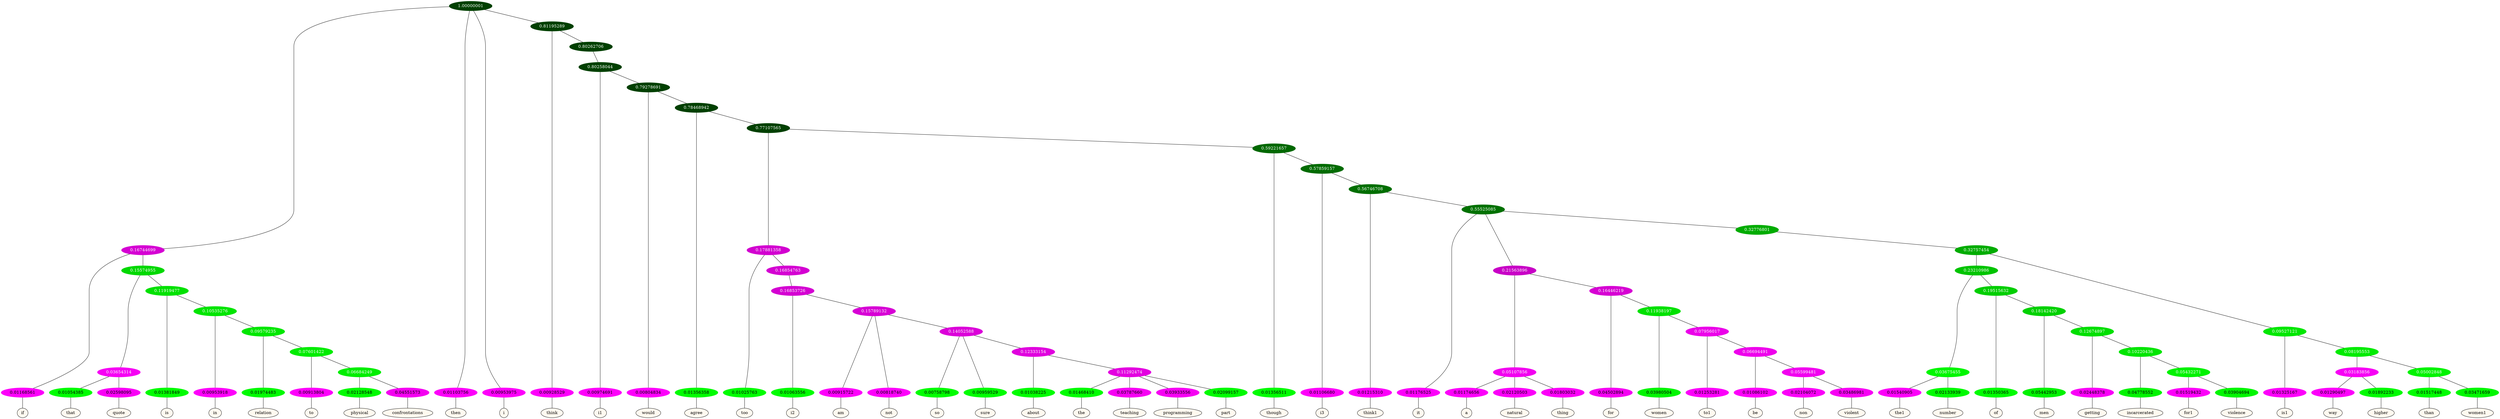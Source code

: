 graph {
	node [format=png height=0.15 nodesep=0.001 ordering=out overlap=prism overlap_scaling=0.01 ranksep=0.001 ratio=0.2 style=filled width=0.15]
	{
		rank=same
		a_w_5 [label=if color=black fillcolor=floralwhite style="filled,solid"]
		a_w_12 [label=that color=black fillcolor=floralwhite style="filled,solid"]
		a_w_13 [label=quote color=black fillcolor=floralwhite style="filled,solid"]
		a_w_14 [label=is color=black fillcolor=floralwhite style="filled,solid"]
		a_w_18 [label=in color=black fillcolor=floralwhite style="filled,solid"]
		a_w_22 [label=relation color=black fillcolor=floralwhite style="filled,solid"]
		a_w_26 [label=to color=black fillcolor=floralwhite style="filled,solid"]
		a_w_30 [label=physical color=black fillcolor=floralwhite style="filled,solid"]
		a_w_31 [label=confrontations color=black fillcolor=floralwhite style="filled,solid"]
		a_w_2 [label=then color=black fillcolor=floralwhite style="filled,solid"]
		a_w_3 [label=i color=black fillcolor=floralwhite style="filled,solid"]
		a_w_7 [label=think color=black fillcolor=floralwhite style="filled,solid"]
		a_w_16 [label=i1 color=black fillcolor=floralwhite style="filled,solid"]
		a_w_20 [label=would color=black fillcolor=floralwhite style="filled,solid"]
		a_w_24 [label=agree color=black fillcolor=floralwhite style="filled,solid"]
		a_w_32 [label=too color=black fillcolor=floralwhite style="filled,solid"]
		a_w_39 [label=i2 color=black fillcolor=floralwhite style="filled,solid"]
		a_w_43 [label=am color=black fillcolor=floralwhite style="filled,solid"]
		a_w_44 [label=not color=black fillcolor=floralwhite style="filled,solid"]
		a_w_49 [label=so color=black fillcolor=floralwhite style="filled,solid"]
		a_w_50 [label=sure color=black fillcolor=floralwhite style="filled,solid"]
		a_w_55 [label=about color=black fillcolor=floralwhite style="filled,solid"]
		a_w_64 [label=the color=black fillcolor=floralwhite style="filled,solid"]
		a_w_65 [label=teaching color=black fillcolor=floralwhite style="filled,solid"]
		a_w_66 [label=programming color=black fillcolor=floralwhite style="filled,solid"]
		a_w_67 [label=part color=black fillcolor=floralwhite style="filled,solid"]
		a_w_34 [label=though color=black fillcolor=floralwhite style="filled,solid"]
		a_w_37 [label=i3 color=black fillcolor=floralwhite style="filled,solid"]
		a_w_41 [label=think1 color=black fillcolor=floralwhite style="filled,solid"]
		a_w_46 [label=it color=black fillcolor=floralwhite style="filled,solid"]
		a_w_57 [label=a color=black fillcolor=floralwhite style="filled,solid"]
		a_w_58 [label=natural color=black fillcolor=floralwhite style="filled,solid"]
		a_w_59 [label=thing color=black fillcolor=floralwhite style="filled,solid"]
		a_w_60 [label=for color=black fillcolor=floralwhite style="filled,solid"]
		a_w_68 [label=women color=black fillcolor=floralwhite style="filled,solid"]
		a_w_74 [label=to1 color=black fillcolor=floralwhite style="filled,solid"]
		a_w_82 [label=be color=black fillcolor=floralwhite style="filled,solid"]
		a_w_90 [label=non color=black fillcolor=floralwhite style="filled,solid"]
		a_w_91 [label=violent color=black fillcolor=floralwhite style="filled,solid"]
		a_w_76 [label=the1 color=black fillcolor=floralwhite style="filled,solid"]
		a_w_77 [label=number color=black fillcolor=floralwhite style="filled,solid"]
		a_w_78 [label=of color=black fillcolor=floralwhite style="filled,solid"]
		a_w_84 [label=men color=black fillcolor=floralwhite style="filled,solid"]
		a_w_92 [label=getting color=black fillcolor=floralwhite style="filled,solid"]
		a_w_94 [label=incarcerated color=black fillcolor=floralwhite style="filled,solid"]
		a_w_96 [label=for1 color=black fillcolor=floralwhite style="filled,solid"]
		a_w_97 [label=violence color=black fillcolor=floralwhite style="filled,solid"]
		a_w_72 [label=is1 color=black fillcolor=floralwhite style="filled,solid"]
		a_w_86 [label=way color=black fillcolor=floralwhite style="filled,solid"]
		a_w_87 [label=higher color=black fillcolor=floralwhite style="filled,solid"]
		a_w_88 [label=than color=black fillcolor=floralwhite style="filled,solid"]
		a_w_89 [label=women1 color=black fillcolor=floralwhite style="filled,solid"]
	}
	a_n_5 -- a_w_5
	a_n_12 -- a_w_12
	a_n_13 -- a_w_13
	a_n_14 -- a_w_14
	a_n_18 -- a_w_18
	a_n_22 -- a_w_22
	a_n_26 -- a_w_26
	a_n_30 -- a_w_30
	a_n_31 -- a_w_31
	a_n_2 -- a_w_2
	a_n_3 -- a_w_3
	a_n_7 -- a_w_7
	a_n_16 -- a_w_16
	a_n_20 -- a_w_20
	a_n_24 -- a_w_24
	a_n_32 -- a_w_32
	a_n_39 -- a_w_39
	a_n_43 -- a_w_43
	a_n_44 -- a_w_44
	a_n_49 -- a_w_49
	a_n_50 -- a_w_50
	a_n_55 -- a_w_55
	a_n_64 -- a_w_64
	a_n_65 -- a_w_65
	a_n_66 -- a_w_66
	a_n_67 -- a_w_67
	a_n_34 -- a_w_34
	a_n_37 -- a_w_37
	a_n_41 -- a_w_41
	a_n_46 -- a_w_46
	a_n_57 -- a_w_57
	a_n_58 -- a_w_58
	a_n_59 -- a_w_59
	a_n_60 -- a_w_60
	a_n_68 -- a_w_68
	a_n_74 -- a_w_74
	a_n_82 -- a_w_82
	a_n_90 -- a_w_90
	a_n_91 -- a_w_91
	a_n_76 -- a_w_76
	a_n_77 -- a_w_77
	a_n_78 -- a_w_78
	a_n_84 -- a_w_84
	a_n_92 -- a_w_92
	a_n_94 -- a_w_94
	a_n_96 -- a_w_96
	a_n_97 -- a_w_97
	a_n_72 -- a_w_72
	a_n_86 -- a_w_86
	a_n_87 -- a_w_87
	a_n_88 -- a_w_88
	a_n_89 -- a_w_89
	{
		rank=same
		a_n_5 [label=0.01168561 color="0.835 1.000 0.988" fontcolor=black]
		a_n_12 [label=0.01054385 color="0.334 1.000 0.989" fontcolor=black]
		a_n_13 [label=0.02598095 color="0.835 1.000 0.974" fontcolor=black]
		a_n_14 [label=0.01381849 color="0.334 1.000 0.986" fontcolor=black]
		a_n_18 [label=0.00953918 color="0.835 1.000 0.990" fontcolor=black]
		a_n_22 [label=0.01974483 color="0.334 1.000 0.980" fontcolor=black]
		a_n_26 [label=0.00913804 color="0.835 1.000 0.991" fontcolor=black]
		a_n_30 [label=0.02128548 color="0.334 1.000 0.979" fontcolor=black]
		a_n_31 [label=0.04551573 color="0.835 1.000 0.954" fontcolor=black]
		a_n_2 [label=0.01103756 color="0.835 1.000 0.989" fontcolor=black]
		a_n_3 [label=0.00953975 color="0.835 1.000 0.990" fontcolor=black]
		a_n_7 [label=0.00928529 color="0.835 1.000 0.991" fontcolor=black]
		a_n_16 [label=0.00974691 color="0.835 1.000 0.990" fontcolor=black]
		a_n_20 [label=0.00804834 color="0.835 1.000 0.992" fontcolor=black]
		a_n_24 [label=0.01356358 color="0.334 1.000 0.986" fontcolor=black]
		a_n_32 [label=0.01025763 color="0.334 1.000 0.990" fontcolor=black]
		a_n_39 [label=0.01063556 color="0.334 1.000 0.989" fontcolor=black]
		a_n_43 [label=0.00915722 color="0.835 1.000 0.991" fontcolor=black]
		a_n_44 [label=0.00818740 color="0.835 1.000 0.992" fontcolor=black]
		a_n_49 [label=0.00758798 color="0.334 1.000 0.992" fontcolor=black]
		a_n_50 [label=0.00959529 color="0.334 1.000 0.990" fontcolor=black]
		a_n_55 [label=0.01038225 color="0.334 1.000 0.990" fontcolor=black]
		a_n_64 [label=0.01468410 color="0.334 1.000 0.985" fontcolor=black]
		a_n_65 [label=0.03787660 color="0.835 1.000 0.962" fontcolor=black]
		a_n_66 [label=0.03933556 color="0.835 1.000 0.961" fontcolor=black]
		a_n_67 [label=0.02099157 color="0.334 1.000 0.979" fontcolor=black]
		a_n_34 [label=0.01356511 color="0.334 1.000 0.986" fontcolor=black]
		a_n_37 [label=0.01106680 color="0.835 1.000 0.989" fontcolor=black]
		a_n_41 [label=0.01215310 color="0.835 1.000 0.988" fontcolor=black]
		a_n_46 [label=0.01176525 color="0.835 1.000 0.988" fontcolor=black]
		a_n_57 [label=0.01174656 color="0.835 1.000 0.988" fontcolor=black]
		a_n_58 [label=0.02120503 color="0.835 1.000 0.979" fontcolor=black]
		a_n_59 [label=0.01803032 color="0.835 1.000 0.982" fontcolor=black]
		a_n_60 [label=0.04502894 color="0.835 1.000 0.955" fontcolor=black]
		a_n_68 [label=0.03980504 color="0.334 1.000 0.960" fontcolor=black]
		a_n_74 [label=0.01253281 color="0.835 1.000 0.987" fontcolor=black]
		a_n_82 [label=0.01086102 color="0.835 1.000 0.989" fontcolor=black]
		a_n_90 [label=0.02104072 color="0.835 1.000 0.979" fontcolor=black]
		a_n_91 [label=0.03486981 color="0.835 1.000 0.965" fontcolor=black]
		a_n_76 [label=0.01540905 color="0.835 1.000 0.985" fontcolor=black]
		a_n_77 [label=0.02133939 color="0.334 1.000 0.979" fontcolor=black]
		a_n_78 [label=0.01350365 color="0.334 1.000 0.986" fontcolor=black]
		a_n_84 [label=0.05442953 color="0.334 1.000 0.946" fontcolor=black]
		a_n_92 [label=0.02448378 color="0.835 1.000 0.976" fontcolor=black]
		a_n_94 [label=0.04778552 color="0.334 1.000 0.952" fontcolor=black]
		a_n_96 [label=0.01519432 color="0.835 1.000 0.985" fontcolor=black]
		a_n_97 [label=0.03904694 color="0.334 1.000 0.961" fontcolor=black]
		a_n_72 [label=0.01325167 color="0.835 1.000 0.987" fontcolor=black]
		a_n_86 [label=0.01290497 color="0.835 1.000 0.987" fontcolor=black]
		a_n_87 [label=0.01892233 color="0.334 1.000 0.981" fontcolor=black]
		a_n_88 [label=0.01517448 color="0.334 1.000 0.985" fontcolor=black]
		a_n_89 [label=0.03471659 color="0.334 1.000 0.965" fontcolor=black]
	}
	a_n_0 [label=1.00000001 color="0.334 1.000 0.250" fontcolor=grey99]
	a_n_1 [label=0.16744699 color="0.835 1.000 0.833" fontcolor=grey99]
	a_n_0 -- a_n_1
	a_n_0 -- a_n_2
	a_n_0 -- a_n_3
	a_n_4 [label=0.81195289 color="0.334 1.000 0.250" fontcolor=grey99]
	a_n_0 -- a_n_4
	a_n_1 -- a_n_5
	a_n_6 [label=0.15574955 color="0.334 1.000 0.844" fontcolor=grey99]
	a_n_1 -- a_n_6
	a_n_4 -- a_n_7
	a_n_8 [label=0.80262706 color="0.334 1.000 0.250" fontcolor=grey99]
	a_n_4 -- a_n_8
	a_n_9 [label=0.03654314 color="0.835 1.000 0.963" fontcolor=grey99]
	a_n_6 -- a_n_9
	a_n_10 [label=0.11919477 color="0.334 1.000 0.881" fontcolor=grey99]
	a_n_6 -- a_n_10
	a_n_11 [label=0.80258044 color="0.334 1.000 0.250" fontcolor=grey99]
	a_n_8 -- a_n_11
	a_n_9 -- a_n_12
	a_n_9 -- a_n_13
	a_n_10 -- a_n_14
	a_n_15 [label=0.10535276 color="0.334 1.000 0.895" fontcolor=grey99]
	a_n_10 -- a_n_15
	a_n_11 -- a_n_16
	a_n_17 [label=0.79278691 color="0.334 1.000 0.250" fontcolor=grey99]
	a_n_11 -- a_n_17
	a_n_15 -- a_n_18
	a_n_19 [label=0.09579235 color="0.334 1.000 0.904" fontcolor=grey99]
	a_n_15 -- a_n_19
	a_n_17 -- a_n_20
	a_n_21 [label=0.78468942 color="0.334 1.000 0.250" fontcolor=grey99]
	a_n_17 -- a_n_21
	a_n_19 -- a_n_22
	a_n_23 [label=0.07601422 color="0.334 1.000 0.924" fontcolor=grey99]
	a_n_19 -- a_n_23
	a_n_21 -- a_n_24
	a_n_25 [label=0.77107565 color="0.334 1.000 0.250" fontcolor=grey99]
	a_n_21 -- a_n_25
	a_n_23 -- a_n_26
	a_n_27 [label=0.06684249 color="0.334 1.000 0.933" fontcolor=grey99]
	a_n_23 -- a_n_27
	a_n_28 [label=0.17881358 color="0.835 1.000 0.821" fontcolor=grey99]
	a_n_25 -- a_n_28
	a_n_29 [label=0.59221657 color="0.334 1.000 0.408" fontcolor=grey99]
	a_n_25 -- a_n_29
	a_n_27 -- a_n_30
	a_n_27 -- a_n_31
	a_n_28 -- a_n_32
	a_n_33 [label=0.16854763 color="0.835 1.000 0.831" fontcolor=grey99]
	a_n_28 -- a_n_33
	a_n_29 -- a_n_34
	a_n_35 [label=0.57859157 color="0.334 1.000 0.421" fontcolor=grey99]
	a_n_29 -- a_n_35
	a_n_36 [label=0.16853726 color="0.835 1.000 0.831" fontcolor=grey99]
	a_n_33 -- a_n_36
	a_n_35 -- a_n_37
	a_n_38 [label=0.56746708 color="0.334 1.000 0.433" fontcolor=grey99]
	a_n_35 -- a_n_38
	a_n_36 -- a_n_39
	a_n_40 [label=0.15789132 color="0.835 1.000 0.842" fontcolor=grey99]
	a_n_36 -- a_n_40
	a_n_38 -- a_n_41
	a_n_42 [label=0.55525085 color="0.334 1.000 0.445" fontcolor=grey99]
	a_n_38 -- a_n_42
	a_n_40 -- a_n_43
	a_n_40 -- a_n_44
	a_n_45 [label=0.14052588 color="0.835 1.000 0.859" fontcolor=grey99]
	a_n_40 -- a_n_45
	a_n_42 -- a_n_46
	a_n_47 [label=0.21563896 color="0.835 1.000 0.784" fontcolor=grey99]
	a_n_42 -- a_n_47
	a_n_48 [label=0.32776801 color="0.334 1.000 0.672" fontcolor=grey99]
	a_n_42 -- a_n_48
	a_n_45 -- a_n_49
	a_n_45 -- a_n_50
	a_n_51 [label=0.12333154 color="0.835 1.000 0.877" fontcolor=grey99]
	a_n_45 -- a_n_51
	a_n_52 [label=0.05107856 color="0.835 1.000 0.949" fontcolor=grey99]
	a_n_47 -- a_n_52
	a_n_53 [label=0.16446219 color="0.835 1.000 0.836" fontcolor=grey99]
	a_n_47 -- a_n_53
	a_n_54 [label=0.32757454 color="0.334 1.000 0.672" fontcolor=grey99]
	a_n_48 -- a_n_54
	a_n_51 -- a_n_55
	a_n_56 [label=0.11292474 color="0.835 1.000 0.887" fontcolor=grey99]
	a_n_51 -- a_n_56
	a_n_52 -- a_n_57
	a_n_52 -- a_n_58
	a_n_52 -- a_n_59
	a_n_53 -- a_n_60
	a_n_61 [label=0.11938197 color="0.334 1.000 0.881" fontcolor=grey99]
	a_n_53 -- a_n_61
	a_n_62 [label=0.23210986 color="0.334 1.000 0.768" fontcolor=grey99]
	a_n_54 -- a_n_62
	a_n_63 [label=0.09527121 color="0.334 1.000 0.905" fontcolor=grey99]
	a_n_54 -- a_n_63
	a_n_56 -- a_n_64
	a_n_56 -- a_n_65
	a_n_56 -- a_n_66
	a_n_56 -- a_n_67
	a_n_61 -- a_n_68
	a_n_69 [label=0.07956017 color="0.835 1.000 0.920" fontcolor=grey99]
	a_n_61 -- a_n_69
	a_n_70 [label=0.03675455 color="0.334 1.000 0.963" fontcolor=grey99]
	a_n_62 -- a_n_70
	a_n_71 [label=0.19515632 color="0.334 1.000 0.805" fontcolor=grey99]
	a_n_62 -- a_n_71
	a_n_63 -- a_n_72
	a_n_73 [label=0.08195553 color="0.334 1.000 0.918" fontcolor=grey99]
	a_n_63 -- a_n_73
	a_n_69 -- a_n_74
	a_n_75 [label=0.06694491 color="0.835 1.000 0.933" fontcolor=grey99]
	a_n_69 -- a_n_75
	a_n_70 -- a_n_76
	a_n_70 -- a_n_77
	a_n_71 -- a_n_78
	a_n_79 [label=0.18142420 color="0.334 1.000 0.819" fontcolor=grey99]
	a_n_71 -- a_n_79
	a_n_80 [label=0.03183856 color="0.835 1.000 0.968" fontcolor=grey99]
	a_n_73 -- a_n_80
	a_n_81 [label=0.05002848 color="0.334 1.000 0.950" fontcolor=grey99]
	a_n_73 -- a_n_81
	a_n_75 -- a_n_82
	a_n_83 [label=0.05599481 color="0.835 1.000 0.944" fontcolor=grey99]
	a_n_75 -- a_n_83
	a_n_79 -- a_n_84
	a_n_85 [label=0.12674897 color="0.334 1.000 0.873" fontcolor=grey99]
	a_n_79 -- a_n_85
	a_n_80 -- a_n_86
	a_n_80 -- a_n_87
	a_n_81 -- a_n_88
	a_n_81 -- a_n_89
	a_n_83 -- a_n_90
	a_n_83 -- a_n_91
	a_n_85 -- a_n_92
	a_n_93 [label=0.10220436 color="0.334 1.000 0.898" fontcolor=grey99]
	a_n_85 -- a_n_93
	a_n_93 -- a_n_94
	a_n_95 [label=0.05432271 color="0.334 1.000 0.946" fontcolor=grey99]
	a_n_93 -- a_n_95
	a_n_95 -- a_n_96
	a_n_95 -- a_n_97
}
